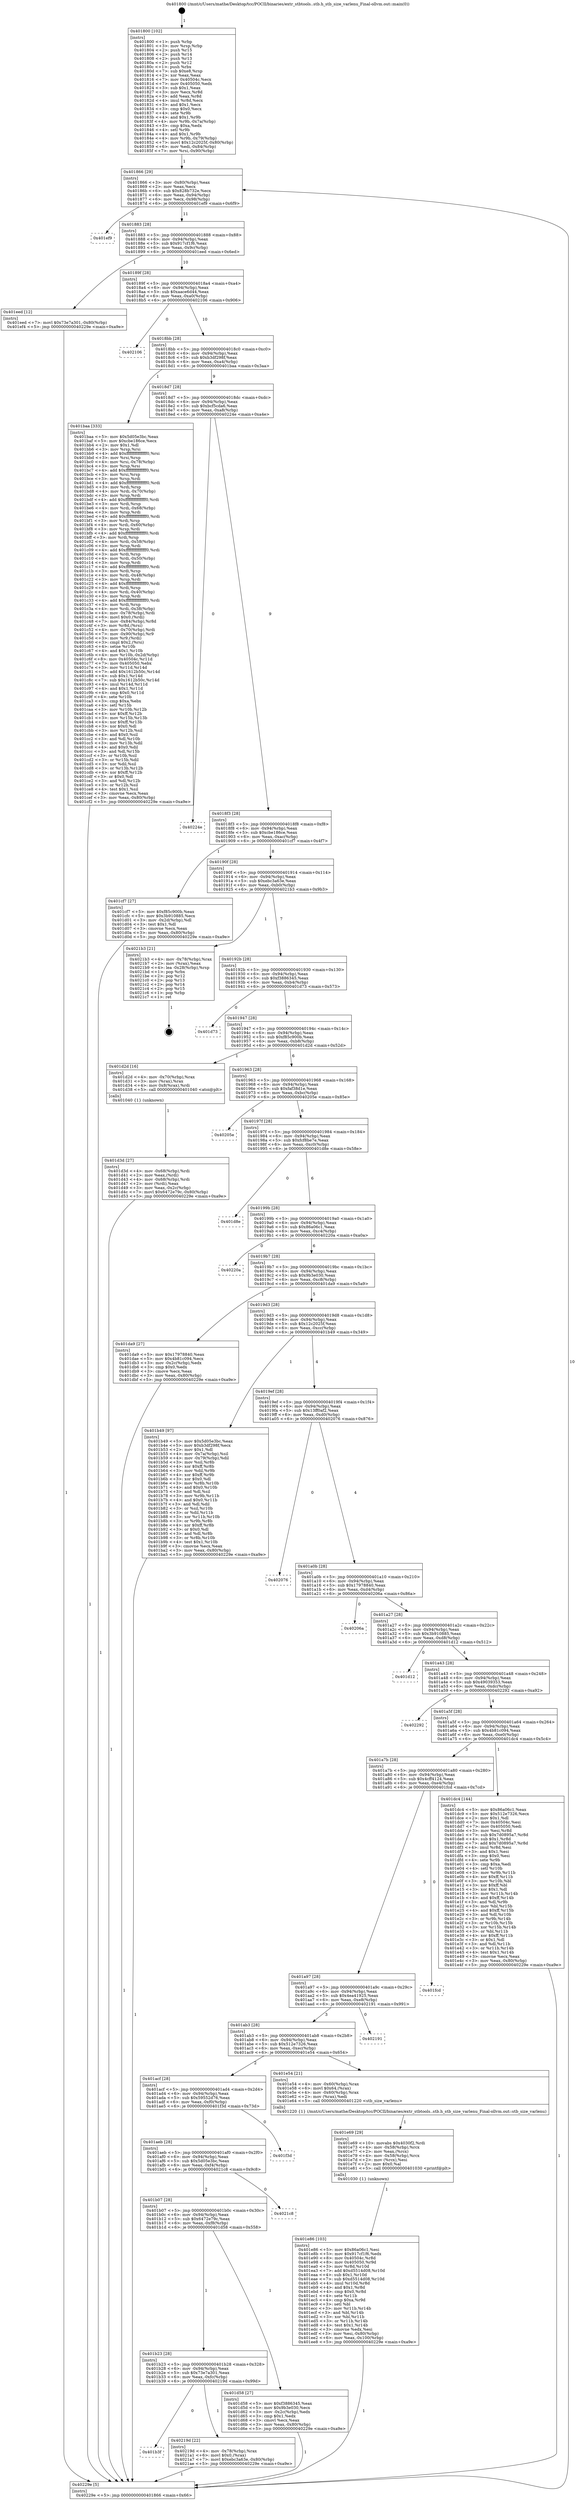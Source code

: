 digraph "0x401800" {
  label = "0x401800 (/mnt/c/Users/mathe/Desktop/tcc/POCII/binaries/extr_stbtools..stb.h_stb_size_varlenu_Final-ollvm.out::main(0))"
  labelloc = "t"
  node[shape=record]

  Entry [label="",width=0.3,height=0.3,shape=circle,fillcolor=black,style=filled]
  "0x401866" [label="{
     0x401866 [29]\l
     | [instrs]\l
     &nbsp;&nbsp;0x401866 \<+3\>: mov -0x80(%rbp),%eax\l
     &nbsp;&nbsp;0x401869 \<+2\>: mov %eax,%ecx\l
     &nbsp;&nbsp;0x40186b \<+6\>: sub $0x828b732e,%ecx\l
     &nbsp;&nbsp;0x401871 \<+6\>: mov %eax,-0x94(%rbp)\l
     &nbsp;&nbsp;0x401877 \<+6\>: mov %ecx,-0x98(%rbp)\l
     &nbsp;&nbsp;0x40187d \<+6\>: je 0000000000401ef9 \<main+0x6f9\>\l
  }"]
  "0x401ef9" [label="{
     0x401ef9\l
  }", style=dashed]
  "0x401883" [label="{
     0x401883 [28]\l
     | [instrs]\l
     &nbsp;&nbsp;0x401883 \<+5\>: jmp 0000000000401888 \<main+0x88\>\l
     &nbsp;&nbsp;0x401888 \<+6\>: mov -0x94(%rbp),%eax\l
     &nbsp;&nbsp;0x40188e \<+5\>: sub $0x917cf1f6,%eax\l
     &nbsp;&nbsp;0x401893 \<+6\>: mov %eax,-0x9c(%rbp)\l
     &nbsp;&nbsp;0x401899 \<+6\>: je 0000000000401eed \<main+0x6ed\>\l
  }"]
  Exit [label="",width=0.3,height=0.3,shape=circle,fillcolor=black,style=filled,peripheries=2]
  "0x401eed" [label="{
     0x401eed [12]\l
     | [instrs]\l
     &nbsp;&nbsp;0x401eed \<+7\>: movl $0x73e7a301,-0x80(%rbp)\l
     &nbsp;&nbsp;0x401ef4 \<+5\>: jmp 000000000040229e \<main+0xa9e\>\l
  }"]
  "0x40189f" [label="{
     0x40189f [28]\l
     | [instrs]\l
     &nbsp;&nbsp;0x40189f \<+5\>: jmp 00000000004018a4 \<main+0xa4\>\l
     &nbsp;&nbsp;0x4018a4 \<+6\>: mov -0x94(%rbp),%eax\l
     &nbsp;&nbsp;0x4018aa \<+5\>: sub $0xaace6d44,%eax\l
     &nbsp;&nbsp;0x4018af \<+6\>: mov %eax,-0xa0(%rbp)\l
     &nbsp;&nbsp;0x4018b5 \<+6\>: je 0000000000402106 \<main+0x906\>\l
  }"]
  "0x401b3f" [label="{
     0x401b3f\l
  }", style=dashed]
  "0x402106" [label="{
     0x402106\l
  }", style=dashed]
  "0x4018bb" [label="{
     0x4018bb [28]\l
     | [instrs]\l
     &nbsp;&nbsp;0x4018bb \<+5\>: jmp 00000000004018c0 \<main+0xc0\>\l
     &nbsp;&nbsp;0x4018c0 \<+6\>: mov -0x94(%rbp),%eax\l
     &nbsp;&nbsp;0x4018c6 \<+5\>: sub $0xb3df298f,%eax\l
     &nbsp;&nbsp;0x4018cb \<+6\>: mov %eax,-0xa4(%rbp)\l
     &nbsp;&nbsp;0x4018d1 \<+6\>: je 0000000000401baa \<main+0x3aa\>\l
  }"]
  "0x40219d" [label="{
     0x40219d [22]\l
     | [instrs]\l
     &nbsp;&nbsp;0x40219d \<+4\>: mov -0x78(%rbp),%rax\l
     &nbsp;&nbsp;0x4021a1 \<+6\>: movl $0x0,(%rax)\l
     &nbsp;&nbsp;0x4021a7 \<+7\>: movl $0xebc3a63e,-0x80(%rbp)\l
     &nbsp;&nbsp;0x4021ae \<+5\>: jmp 000000000040229e \<main+0xa9e\>\l
  }"]
  "0x401baa" [label="{
     0x401baa [333]\l
     | [instrs]\l
     &nbsp;&nbsp;0x401baa \<+5\>: mov $0x5d05e3bc,%eax\l
     &nbsp;&nbsp;0x401baf \<+5\>: mov $0xcbe186ce,%ecx\l
     &nbsp;&nbsp;0x401bb4 \<+2\>: mov $0x1,%dl\l
     &nbsp;&nbsp;0x401bb6 \<+3\>: mov %rsp,%rsi\l
     &nbsp;&nbsp;0x401bb9 \<+4\>: add $0xfffffffffffffff0,%rsi\l
     &nbsp;&nbsp;0x401bbd \<+3\>: mov %rsi,%rsp\l
     &nbsp;&nbsp;0x401bc0 \<+4\>: mov %rsi,-0x78(%rbp)\l
     &nbsp;&nbsp;0x401bc4 \<+3\>: mov %rsp,%rsi\l
     &nbsp;&nbsp;0x401bc7 \<+4\>: add $0xfffffffffffffff0,%rsi\l
     &nbsp;&nbsp;0x401bcb \<+3\>: mov %rsi,%rsp\l
     &nbsp;&nbsp;0x401bce \<+3\>: mov %rsp,%rdi\l
     &nbsp;&nbsp;0x401bd1 \<+4\>: add $0xfffffffffffffff0,%rdi\l
     &nbsp;&nbsp;0x401bd5 \<+3\>: mov %rdi,%rsp\l
     &nbsp;&nbsp;0x401bd8 \<+4\>: mov %rdi,-0x70(%rbp)\l
     &nbsp;&nbsp;0x401bdc \<+3\>: mov %rsp,%rdi\l
     &nbsp;&nbsp;0x401bdf \<+4\>: add $0xfffffffffffffff0,%rdi\l
     &nbsp;&nbsp;0x401be3 \<+3\>: mov %rdi,%rsp\l
     &nbsp;&nbsp;0x401be6 \<+4\>: mov %rdi,-0x68(%rbp)\l
     &nbsp;&nbsp;0x401bea \<+3\>: mov %rsp,%rdi\l
     &nbsp;&nbsp;0x401bed \<+4\>: add $0xfffffffffffffff0,%rdi\l
     &nbsp;&nbsp;0x401bf1 \<+3\>: mov %rdi,%rsp\l
     &nbsp;&nbsp;0x401bf4 \<+4\>: mov %rdi,-0x60(%rbp)\l
     &nbsp;&nbsp;0x401bf8 \<+3\>: mov %rsp,%rdi\l
     &nbsp;&nbsp;0x401bfb \<+4\>: add $0xfffffffffffffff0,%rdi\l
     &nbsp;&nbsp;0x401bff \<+3\>: mov %rdi,%rsp\l
     &nbsp;&nbsp;0x401c02 \<+4\>: mov %rdi,-0x58(%rbp)\l
     &nbsp;&nbsp;0x401c06 \<+3\>: mov %rsp,%rdi\l
     &nbsp;&nbsp;0x401c09 \<+4\>: add $0xfffffffffffffff0,%rdi\l
     &nbsp;&nbsp;0x401c0d \<+3\>: mov %rdi,%rsp\l
     &nbsp;&nbsp;0x401c10 \<+4\>: mov %rdi,-0x50(%rbp)\l
     &nbsp;&nbsp;0x401c14 \<+3\>: mov %rsp,%rdi\l
     &nbsp;&nbsp;0x401c17 \<+4\>: add $0xfffffffffffffff0,%rdi\l
     &nbsp;&nbsp;0x401c1b \<+3\>: mov %rdi,%rsp\l
     &nbsp;&nbsp;0x401c1e \<+4\>: mov %rdi,-0x48(%rbp)\l
     &nbsp;&nbsp;0x401c22 \<+3\>: mov %rsp,%rdi\l
     &nbsp;&nbsp;0x401c25 \<+4\>: add $0xfffffffffffffff0,%rdi\l
     &nbsp;&nbsp;0x401c29 \<+3\>: mov %rdi,%rsp\l
     &nbsp;&nbsp;0x401c2c \<+4\>: mov %rdi,-0x40(%rbp)\l
     &nbsp;&nbsp;0x401c30 \<+3\>: mov %rsp,%rdi\l
     &nbsp;&nbsp;0x401c33 \<+4\>: add $0xfffffffffffffff0,%rdi\l
     &nbsp;&nbsp;0x401c37 \<+3\>: mov %rdi,%rsp\l
     &nbsp;&nbsp;0x401c3a \<+4\>: mov %rdi,-0x38(%rbp)\l
     &nbsp;&nbsp;0x401c3e \<+4\>: mov -0x78(%rbp),%rdi\l
     &nbsp;&nbsp;0x401c42 \<+6\>: movl $0x0,(%rdi)\l
     &nbsp;&nbsp;0x401c48 \<+7\>: mov -0x84(%rbp),%r8d\l
     &nbsp;&nbsp;0x401c4f \<+3\>: mov %r8d,(%rsi)\l
     &nbsp;&nbsp;0x401c52 \<+4\>: mov -0x70(%rbp),%rdi\l
     &nbsp;&nbsp;0x401c56 \<+7\>: mov -0x90(%rbp),%r9\l
     &nbsp;&nbsp;0x401c5d \<+3\>: mov %r9,(%rdi)\l
     &nbsp;&nbsp;0x401c60 \<+3\>: cmpl $0x2,(%rsi)\l
     &nbsp;&nbsp;0x401c63 \<+4\>: setne %r10b\l
     &nbsp;&nbsp;0x401c67 \<+4\>: and $0x1,%r10b\l
     &nbsp;&nbsp;0x401c6b \<+4\>: mov %r10b,-0x2d(%rbp)\l
     &nbsp;&nbsp;0x401c6f \<+8\>: mov 0x40504c,%r11d\l
     &nbsp;&nbsp;0x401c77 \<+7\>: mov 0x405050,%ebx\l
     &nbsp;&nbsp;0x401c7e \<+3\>: mov %r11d,%r14d\l
     &nbsp;&nbsp;0x401c81 \<+7\>: add $0x1612b50c,%r14d\l
     &nbsp;&nbsp;0x401c88 \<+4\>: sub $0x1,%r14d\l
     &nbsp;&nbsp;0x401c8c \<+7\>: sub $0x1612b50c,%r14d\l
     &nbsp;&nbsp;0x401c93 \<+4\>: imul %r14d,%r11d\l
     &nbsp;&nbsp;0x401c97 \<+4\>: and $0x1,%r11d\l
     &nbsp;&nbsp;0x401c9b \<+4\>: cmp $0x0,%r11d\l
     &nbsp;&nbsp;0x401c9f \<+4\>: sete %r10b\l
     &nbsp;&nbsp;0x401ca3 \<+3\>: cmp $0xa,%ebx\l
     &nbsp;&nbsp;0x401ca6 \<+4\>: setl %r15b\l
     &nbsp;&nbsp;0x401caa \<+3\>: mov %r10b,%r12b\l
     &nbsp;&nbsp;0x401cad \<+4\>: xor $0xff,%r12b\l
     &nbsp;&nbsp;0x401cb1 \<+3\>: mov %r15b,%r13b\l
     &nbsp;&nbsp;0x401cb4 \<+4\>: xor $0xff,%r13b\l
     &nbsp;&nbsp;0x401cb8 \<+3\>: xor $0x0,%dl\l
     &nbsp;&nbsp;0x401cbb \<+3\>: mov %r12b,%sil\l
     &nbsp;&nbsp;0x401cbe \<+4\>: and $0x0,%sil\l
     &nbsp;&nbsp;0x401cc2 \<+3\>: and %dl,%r10b\l
     &nbsp;&nbsp;0x401cc5 \<+3\>: mov %r13b,%dil\l
     &nbsp;&nbsp;0x401cc8 \<+4\>: and $0x0,%dil\l
     &nbsp;&nbsp;0x401ccc \<+3\>: and %dl,%r15b\l
     &nbsp;&nbsp;0x401ccf \<+3\>: or %r10b,%sil\l
     &nbsp;&nbsp;0x401cd2 \<+3\>: or %r15b,%dil\l
     &nbsp;&nbsp;0x401cd5 \<+3\>: xor %dil,%sil\l
     &nbsp;&nbsp;0x401cd8 \<+3\>: or %r13b,%r12b\l
     &nbsp;&nbsp;0x401cdb \<+4\>: xor $0xff,%r12b\l
     &nbsp;&nbsp;0x401cdf \<+3\>: or $0x0,%dl\l
     &nbsp;&nbsp;0x401ce2 \<+3\>: and %dl,%r12b\l
     &nbsp;&nbsp;0x401ce5 \<+3\>: or %r12b,%sil\l
     &nbsp;&nbsp;0x401ce8 \<+4\>: test $0x1,%sil\l
     &nbsp;&nbsp;0x401cec \<+3\>: cmovne %ecx,%eax\l
     &nbsp;&nbsp;0x401cef \<+3\>: mov %eax,-0x80(%rbp)\l
     &nbsp;&nbsp;0x401cf2 \<+5\>: jmp 000000000040229e \<main+0xa9e\>\l
  }"]
  "0x4018d7" [label="{
     0x4018d7 [28]\l
     | [instrs]\l
     &nbsp;&nbsp;0x4018d7 \<+5\>: jmp 00000000004018dc \<main+0xdc\>\l
     &nbsp;&nbsp;0x4018dc \<+6\>: mov -0x94(%rbp),%eax\l
     &nbsp;&nbsp;0x4018e2 \<+5\>: sub $0xbcf5cda6,%eax\l
     &nbsp;&nbsp;0x4018e7 \<+6\>: mov %eax,-0xa8(%rbp)\l
     &nbsp;&nbsp;0x4018ed \<+6\>: je 000000000040224e \<main+0xa4e\>\l
  }"]
  "0x401e86" [label="{
     0x401e86 [103]\l
     | [instrs]\l
     &nbsp;&nbsp;0x401e86 \<+5\>: mov $0x86a06c1,%esi\l
     &nbsp;&nbsp;0x401e8b \<+5\>: mov $0x917cf1f6,%edx\l
     &nbsp;&nbsp;0x401e90 \<+8\>: mov 0x40504c,%r8d\l
     &nbsp;&nbsp;0x401e98 \<+8\>: mov 0x405050,%r9d\l
     &nbsp;&nbsp;0x401ea0 \<+3\>: mov %r8d,%r10d\l
     &nbsp;&nbsp;0x401ea3 \<+7\>: add $0xd5514d08,%r10d\l
     &nbsp;&nbsp;0x401eaa \<+4\>: sub $0x1,%r10d\l
     &nbsp;&nbsp;0x401eae \<+7\>: sub $0xd5514d08,%r10d\l
     &nbsp;&nbsp;0x401eb5 \<+4\>: imul %r10d,%r8d\l
     &nbsp;&nbsp;0x401eb9 \<+4\>: and $0x1,%r8d\l
     &nbsp;&nbsp;0x401ebd \<+4\>: cmp $0x0,%r8d\l
     &nbsp;&nbsp;0x401ec1 \<+4\>: sete %r11b\l
     &nbsp;&nbsp;0x401ec5 \<+4\>: cmp $0xa,%r9d\l
     &nbsp;&nbsp;0x401ec9 \<+3\>: setl %bl\l
     &nbsp;&nbsp;0x401ecc \<+3\>: mov %r11b,%r14b\l
     &nbsp;&nbsp;0x401ecf \<+3\>: and %bl,%r14b\l
     &nbsp;&nbsp;0x401ed2 \<+3\>: xor %bl,%r11b\l
     &nbsp;&nbsp;0x401ed5 \<+3\>: or %r11b,%r14b\l
     &nbsp;&nbsp;0x401ed8 \<+4\>: test $0x1,%r14b\l
     &nbsp;&nbsp;0x401edc \<+3\>: cmovne %edx,%esi\l
     &nbsp;&nbsp;0x401edf \<+3\>: mov %esi,-0x80(%rbp)\l
     &nbsp;&nbsp;0x401ee2 \<+6\>: mov %eax,-0x100(%rbp)\l
     &nbsp;&nbsp;0x401ee8 \<+5\>: jmp 000000000040229e \<main+0xa9e\>\l
  }"]
  "0x40224e" [label="{
     0x40224e\l
  }", style=dashed]
  "0x4018f3" [label="{
     0x4018f3 [28]\l
     | [instrs]\l
     &nbsp;&nbsp;0x4018f3 \<+5\>: jmp 00000000004018f8 \<main+0xf8\>\l
     &nbsp;&nbsp;0x4018f8 \<+6\>: mov -0x94(%rbp),%eax\l
     &nbsp;&nbsp;0x4018fe \<+5\>: sub $0xcbe186ce,%eax\l
     &nbsp;&nbsp;0x401903 \<+6\>: mov %eax,-0xac(%rbp)\l
     &nbsp;&nbsp;0x401909 \<+6\>: je 0000000000401cf7 \<main+0x4f7\>\l
  }"]
  "0x401e69" [label="{
     0x401e69 [29]\l
     | [instrs]\l
     &nbsp;&nbsp;0x401e69 \<+10\>: movabs $0x4030f2,%rdi\l
     &nbsp;&nbsp;0x401e73 \<+4\>: mov -0x58(%rbp),%rcx\l
     &nbsp;&nbsp;0x401e77 \<+2\>: mov %eax,(%rcx)\l
     &nbsp;&nbsp;0x401e79 \<+4\>: mov -0x58(%rbp),%rcx\l
     &nbsp;&nbsp;0x401e7d \<+2\>: mov (%rcx),%esi\l
     &nbsp;&nbsp;0x401e7f \<+2\>: mov $0x0,%al\l
     &nbsp;&nbsp;0x401e81 \<+5\>: call 0000000000401030 \<printf@plt\>\l
     | [calls]\l
     &nbsp;&nbsp;0x401030 \{1\} (unknown)\l
  }"]
  "0x401cf7" [label="{
     0x401cf7 [27]\l
     | [instrs]\l
     &nbsp;&nbsp;0x401cf7 \<+5\>: mov $0xf85c900b,%eax\l
     &nbsp;&nbsp;0x401cfc \<+5\>: mov $0x3b910885,%ecx\l
     &nbsp;&nbsp;0x401d01 \<+3\>: mov -0x2d(%rbp),%dl\l
     &nbsp;&nbsp;0x401d04 \<+3\>: test $0x1,%dl\l
     &nbsp;&nbsp;0x401d07 \<+3\>: cmovne %ecx,%eax\l
     &nbsp;&nbsp;0x401d0a \<+3\>: mov %eax,-0x80(%rbp)\l
     &nbsp;&nbsp;0x401d0d \<+5\>: jmp 000000000040229e \<main+0xa9e\>\l
  }"]
  "0x40190f" [label="{
     0x40190f [28]\l
     | [instrs]\l
     &nbsp;&nbsp;0x40190f \<+5\>: jmp 0000000000401914 \<main+0x114\>\l
     &nbsp;&nbsp;0x401914 \<+6\>: mov -0x94(%rbp),%eax\l
     &nbsp;&nbsp;0x40191a \<+5\>: sub $0xebc3a63e,%eax\l
     &nbsp;&nbsp;0x40191f \<+6\>: mov %eax,-0xb0(%rbp)\l
     &nbsp;&nbsp;0x401925 \<+6\>: je 00000000004021b3 \<main+0x9b3\>\l
  }"]
  "0x401b23" [label="{
     0x401b23 [28]\l
     | [instrs]\l
     &nbsp;&nbsp;0x401b23 \<+5\>: jmp 0000000000401b28 \<main+0x328\>\l
     &nbsp;&nbsp;0x401b28 \<+6\>: mov -0x94(%rbp),%eax\l
     &nbsp;&nbsp;0x401b2e \<+5\>: sub $0x73e7a301,%eax\l
     &nbsp;&nbsp;0x401b33 \<+6\>: mov %eax,-0xfc(%rbp)\l
     &nbsp;&nbsp;0x401b39 \<+6\>: je 000000000040219d \<main+0x99d\>\l
  }"]
  "0x4021b3" [label="{
     0x4021b3 [21]\l
     | [instrs]\l
     &nbsp;&nbsp;0x4021b3 \<+4\>: mov -0x78(%rbp),%rax\l
     &nbsp;&nbsp;0x4021b7 \<+2\>: mov (%rax),%eax\l
     &nbsp;&nbsp;0x4021b9 \<+4\>: lea -0x28(%rbp),%rsp\l
     &nbsp;&nbsp;0x4021bd \<+1\>: pop %rbx\l
     &nbsp;&nbsp;0x4021be \<+2\>: pop %r12\l
     &nbsp;&nbsp;0x4021c0 \<+2\>: pop %r13\l
     &nbsp;&nbsp;0x4021c2 \<+2\>: pop %r14\l
     &nbsp;&nbsp;0x4021c4 \<+2\>: pop %r15\l
     &nbsp;&nbsp;0x4021c6 \<+1\>: pop %rbp\l
     &nbsp;&nbsp;0x4021c7 \<+1\>: ret\l
  }"]
  "0x40192b" [label="{
     0x40192b [28]\l
     | [instrs]\l
     &nbsp;&nbsp;0x40192b \<+5\>: jmp 0000000000401930 \<main+0x130\>\l
     &nbsp;&nbsp;0x401930 \<+6\>: mov -0x94(%rbp),%eax\l
     &nbsp;&nbsp;0x401936 \<+5\>: sub $0xf3886345,%eax\l
     &nbsp;&nbsp;0x40193b \<+6\>: mov %eax,-0xb4(%rbp)\l
     &nbsp;&nbsp;0x401941 \<+6\>: je 0000000000401d73 \<main+0x573\>\l
  }"]
  "0x401d58" [label="{
     0x401d58 [27]\l
     | [instrs]\l
     &nbsp;&nbsp;0x401d58 \<+5\>: mov $0xf3886345,%eax\l
     &nbsp;&nbsp;0x401d5d \<+5\>: mov $0x9b3e030,%ecx\l
     &nbsp;&nbsp;0x401d62 \<+3\>: mov -0x2c(%rbp),%edx\l
     &nbsp;&nbsp;0x401d65 \<+3\>: cmp $0x1,%edx\l
     &nbsp;&nbsp;0x401d68 \<+3\>: cmovl %ecx,%eax\l
     &nbsp;&nbsp;0x401d6b \<+3\>: mov %eax,-0x80(%rbp)\l
     &nbsp;&nbsp;0x401d6e \<+5\>: jmp 000000000040229e \<main+0xa9e\>\l
  }"]
  "0x401d73" [label="{
     0x401d73\l
  }", style=dashed]
  "0x401947" [label="{
     0x401947 [28]\l
     | [instrs]\l
     &nbsp;&nbsp;0x401947 \<+5\>: jmp 000000000040194c \<main+0x14c\>\l
     &nbsp;&nbsp;0x40194c \<+6\>: mov -0x94(%rbp),%eax\l
     &nbsp;&nbsp;0x401952 \<+5\>: sub $0xf85c900b,%eax\l
     &nbsp;&nbsp;0x401957 \<+6\>: mov %eax,-0xb8(%rbp)\l
     &nbsp;&nbsp;0x40195d \<+6\>: je 0000000000401d2d \<main+0x52d\>\l
  }"]
  "0x401b07" [label="{
     0x401b07 [28]\l
     | [instrs]\l
     &nbsp;&nbsp;0x401b07 \<+5\>: jmp 0000000000401b0c \<main+0x30c\>\l
     &nbsp;&nbsp;0x401b0c \<+6\>: mov -0x94(%rbp),%eax\l
     &nbsp;&nbsp;0x401b12 \<+5\>: sub $0x6472e79c,%eax\l
     &nbsp;&nbsp;0x401b17 \<+6\>: mov %eax,-0xf8(%rbp)\l
     &nbsp;&nbsp;0x401b1d \<+6\>: je 0000000000401d58 \<main+0x558\>\l
  }"]
  "0x401d2d" [label="{
     0x401d2d [16]\l
     | [instrs]\l
     &nbsp;&nbsp;0x401d2d \<+4\>: mov -0x70(%rbp),%rax\l
     &nbsp;&nbsp;0x401d31 \<+3\>: mov (%rax),%rax\l
     &nbsp;&nbsp;0x401d34 \<+4\>: mov 0x8(%rax),%rdi\l
     &nbsp;&nbsp;0x401d38 \<+5\>: call 0000000000401040 \<atoi@plt\>\l
     | [calls]\l
     &nbsp;&nbsp;0x401040 \{1\} (unknown)\l
  }"]
  "0x401963" [label="{
     0x401963 [28]\l
     | [instrs]\l
     &nbsp;&nbsp;0x401963 \<+5\>: jmp 0000000000401968 \<main+0x168\>\l
     &nbsp;&nbsp;0x401968 \<+6\>: mov -0x94(%rbp),%eax\l
     &nbsp;&nbsp;0x40196e \<+5\>: sub $0xfaf38d1e,%eax\l
     &nbsp;&nbsp;0x401973 \<+6\>: mov %eax,-0xbc(%rbp)\l
     &nbsp;&nbsp;0x401979 \<+6\>: je 000000000040205e \<main+0x85e\>\l
  }"]
  "0x4021c8" [label="{
     0x4021c8\l
  }", style=dashed]
  "0x40205e" [label="{
     0x40205e\l
  }", style=dashed]
  "0x40197f" [label="{
     0x40197f [28]\l
     | [instrs]\l
     &nbsp;&nbsp;0x40197f \<+5\>: jmp 0000000000401984 \<main+0x184\>\l
     &nbsp;&nbsp;0x401984 \<+6\>: mov -0x94(%rbp),%eax\l
     &nbsp;&nbsp;0x40198a \<+5\>: sub $0xfcf8be7e,%eax\l
     &nbsp;&nbsp;0x40198f \<+6\>: mov %eax,-0xc0(%rbp)\l
     &nbsp;&nbsp;0x401995 \<+6\>: je 0000000000401d8e \<main+0x58e\>\l
  }"]
  "0x401aeb" [label="{
     0x401aeb [28]\l
     | [instrs]\l
     &nbsp;&nbsp;0x401aeb \<+5\>: jmp 0000000000401af0 \<main+0x2f0\>\l
     &nbsp;&nbsp;0x401af0 \<+6\>: mov -0x94(%rbp),%eax\l
     &nbsp;&nbsp;0x401af6 \<+5\>: sub $0x5d05e3bc,%eax\l
     &nbsp;&nbsp;0x401afb \<+6\>: mov %eax,-0xf4(%rbp)\l
     &nbsp;&nbsp;0x401b01 \<+6\>: je 00000000004021c8 \<main+0x9c8\>\l
  }"]
  "0x401d8e" [label="{
     0x401d8e\l
  }", style=dashed]
  "0x40199b" [label="{
     0x40199b [28]\l
     | [instrs]\l
     &nbsp;&nbsp;0x40199b \<+5\>: jmp 00000000004019a0 \<main+0x1a0\>\l
     &nbsp;&nbsp;0x4019a0 \<+6\>: mov -0x94(%rbp),%eax\l
     &nbsp;&nbsp;0x4019a6 \<+5\>: sub $0x86a06c1,%eax\l
     &nbsp;&nbsp;0x4019ab \<+6\>: mov %eax,-0xc4(%rbp)\l
     &nbsp;&nbsp;0x4019b1 \<+6\>: je 000000000040220a \<main+0xa0a\>\l
  }"]
  "0x401f3d" [label="{
     0x401f3d\l
  }", style=dashed]
  "0x40220a" [label="{
     0x40220a\l
  }", style=dashed]
  "0x4019b7" [label="{
     0x4019b7 [28]\l
     | [instrs]\l
     &nbsp;&nbsp;0x4019b7 \<+5\>: jmp 00000000004019bc \<main+0x1bc\>\l
     &nbsp;&nbsp;0x4019bc \<+6\>: mov -0x94(%rbp),%eax\l
     &nbsp;&nbsp;0x4019c2 \<+5\>: sub $0x9b3e030,%eax\l
     &nbsp;&nbsp;0x4019c7 \<+6\>: mov %eax,-0xc8(%rbp)\l
     &nbsp;&nbsp;0x4019cd \<+6\>: je 0000000000401da9 \<main+0x5a9\>\l
  }"]
  "0x401acf" [label="{
     0x401acf [28]\l
     | [instrs]\l
     &nbsp;&nbsp;0x401acf \<+5\>: jmp 0000000000401ad4 \<main+0x2d4\>\l
     &nbsp;&nbsp;0x401ad4 \<+6\>: mov -0x94(%rbp),%eax\l
     &nbsp;&nbsp;0x401ada \<+5\>: sub $0x59552d76,%eax\l
     &nbsp;&nbsp;0x401adf \<+6\>: mov %eax,-0xf0(%rbp)\l
     &nbsp;&nbsp;0x401ae5 \<+6\>: je 0000000000401f3d \<main+0x73d\>\l
  }"]
  "0x401da9" [label="{
     0x401da9 [27]\l
     | [instrs]\l
     &nbsp;&nbsp;0x401da9 \<+5\>: mov $0x17978840,%eax\l
     &nbsp;&nbsp;0x401dae \<+5\>: mov $0x4b81c094,%ecx\l
     &nbsp;&nbsp;0x401db3 \<+3\>: mov -0x2c(%rbp),%edx\l
     &nbsp;&nbsp;0x401db6 \<+3\>: cmp $0x0,%edx\l
     &nbsp;&nbsp;0x401db9 \<+3\>: cmove %ecx,%eax\l
     &nbsp;&nbsp;0x401dbc \<+3\>: mov %eax,-0x80(%rbp)\l
     &nbsp;&nbsp;0x401dbf \<+5\>: jmp 000000000040229e \<main+0xa9e\>\l
  }"]
  "0x4019d3" [label="{
     0x4019d3 [28]\l
     | [instrs]\l
     &nbsp;&nbsp;0x4019d3 \<+5\>: jmp 00000000004019d8 \<main+0x1d8\>\l
     &nbsp;&nbsp;0x4019d8 \<+6\>: mov -0x94(%rbp),%eax\l
     &nbsp;&nbsp;0x4019de \<+5\>: sub $0x12c2025f,%eax\l
     &nbsp;&nbsp;0x4019e3 \<+6\>: mov %eax,-0xcc(%rbp)\l
     &nbsp;&nbsp;0x4019e9 \<+6\>: je 0000000000401b49 \<main+0x349\>\l
  }"]
  "0x401e54" [label="{
     0x401e54 [21]\l
     | [instrs]\l
     &nbsp;&nbsp;0x401e54 \<+4\>: mov -0x60(%rbp),%rax\l
     &nbsp;&nbsp;0x401e58 \<+6\>: movl $0x64,(%rax)\l
     &nbsp;&nbsp;0x401e5e \<+4\>: mov -0x60(%rbp),%rax\l
     &nbsp;&nbsp;0x401e62 \<+2\>: mov (%rax),%edi\l
     &nbsp;&nbsp;0x401e64 \<+5\>: call 0000000000401220 \<stb_size_varlenu\>\l
     | [calls]\l
     &nbsp;&nbsp;0x401220 \{1\} (/mnt/c/Users/mathe/Desktop/tcc/POCII/binaries/extr_stbtools..stb.h_stb_size_varlenu_Final-ollvm.out::stb_size_varlenu)\l
  }"]
  "0x401b49" [label="{
     0x401b49 [97]\l
     | [instrs]\l
     &nbsp;&nbsp;0x401b49 \<+5\>: mov $0x5d05e3bc,%eax\l
     &nbsp;&nbsp;0x401b4e \<+5\>: mov $0xb3df298f,%ecx\l
     &nbsp;&nbsp;0x401b53 \<+2\>: mov $0x1,%dl\l
     &nbsp;&nbsp;0x401b55 \<+4\>: mov -0x7a(%rbp),%sil\l
     &nbsp;&nbsp;0x401b59 \<+4\>: mov -0x79(%rbp),%dil\l
     &nbsp;&nbsp;0x401b5d \<+3\>: mov %sil,%r8b\l
     &nbsp;&nbsp;0x401b60 \<+4\>: xor $0xff,%r8b\l
     &nbsp;&nbsp;0x401b64 \<+3\>: mov %dil,%r9b\l
     &nbsp;&nbsp;0x401b67 \<+4\>: xor $0xff,%r9b\l
     &nbsp;&nbsp;0x401b6b \<+3\>: xor $0x0,%dl\l
     &nbsp;&nbsp;0x401b6e \<+3\>: mov %r8b,%r10b\l
     &nbsp;&nbsp;0x401b71 \<+4\>: and $0x0,%r10b\l
     &nbsp;&nbsp;0x401b75 \<+3\>: and %dl,%sil\l
     &nbsp;&nbsp;0x401b78 \<+3\>: mov %r9b,%r11b\l
     &nbsp;&nbsp;0x401b7b \<+4\>: and $0x0,%r11b\l
     &nbsp;&nbsp;0x401b7f \<+3\>: and %dl,%dil\l
     &nbsp;&nbsp;0x401b82 \<+3\>: or %sil,%r10b\l
     &nbsp;&nbsp;0x401b85 \<+3\>: or %dil,%r11b\l
     &nbsp;&nbsp;0x401b88 \<+3\>: xor %r11b,%r10b\l
     &nbsp;&nbsp;0x401b8b \<+3\>: or %r9b,%r8b\l
     &nbsp;&nbsp;0x401b8e \<+4\>: xor $0xff,%r8b\l
     &nbsp;&nbsp;0x401b92 \<+3\>: or $0x0,%dl\l
     &nbsp;&nbsp;0x401b95 \<+3\>: and %dl,%r8b\l
     &nbsp;&nbsp;0x401b98 \<+3\>: or %r8b,%r10b\l
     &nbsp;&nbsp;0x401b9b \<+4\>: test $0x1,%r10b\l
     &nbsp;&nbsp;0x401b9f \<+3\>: cmovne %ecx,%eax\l
     &nbsp;&nbsp;0x401ba2 \<+3\>: mov %eax,-0x80(%rbp)\l
     &nbsp;&nbsp;0x401ba5 \<+5\>: jmp 000000000040229e \<main+0xa9e\>\l
  }"]
  "0x4019ef" [label="{
     0x4019ef [28]\l
     | [instrs]\l
     &nbsp;&nbsp;0x4019ef \<+5\>: jmp 00000000004019f4 \<main+0x1f4\>\l
     &nbsp;&nbsp;0x4019f4 \<+6\>: mov -0x94(%rbp),%eax\l
     &nbsp;&nbsp;0x4019fa \<+5\>: sub $0x13ff0af2,%eax\l
     &nbsp;&nbsp;0x4019ff \<+6\>: mov %eax,-0xd0(%rbp)\l
     &nbsp;&nbsp;0x401a05 \<+6\>: je 0000000000402076 \<main+0x876\>\l
  }"]
  "0x40229e" [label="{
     0x40229e [5]\l
     | [instrs]\l
     &nbsp;&nbsp;0x40229e \<+5\>: jmp 0000000000401866 \<main+0x66\>\l
  }"]
  "0x401800" [label="{
     0x401800 [102]\l
     | [instrs]\l
     &nbsp;&nbsp;0x401800 \<+1\>: push %rbp\l
     &nbsp;&nbsp;0x401801 \<+3\>: mov %rsp,%rbp\l
     &nbsp;&nbsp;0x401804 \<+2\>: push %r15\l
     &nbsp;&nbsp;0x401806 \<+2\>: push %r14\l
     &nbsp;&nbsp;0x401808 \<+2\>: push %r13\l
     &nbsp;&nbsp;0x40180a \<+2\>: push %r12\l
     &nbsp;&nbsp;0x40180c \<+1\>: push %rbx\l
     &nbsp;&nbsp;0x40180d \<+7\>: sub $0xe8,%rsp\l
     &nbsp;&nbsp;0x401814 \<+2\>: xor %eax,%eax\l
     &nbsp;&nbsp;0x401816 \<+7\>: mov 0x40504c,%ecx\l
     &nbsp;&nbsp;0x40181d \<+7\>: mov 0x405050,%edx\l
     &nbsp;&nbsp;0x401824 \<+3\>: sub $0x1,%eax\l
     &nbsp;&nbsp;0x401827 \<+3\>: mov %ecx,%r8d\l
     &nbsp;&nbsp;0x40182a \<+3\>: add %eax,%r8d\l
     &nbsp;&nbsp;0x40182d \<+4\>: imul %r8d,%ecx\l
     &nbsp;&nbsp;0x401831 \<+3\>: and $0x1,%ecx\l
     &nbsp;&nbsp;0x401834 \<+3\>: cmp $0x0,%ecx\l
     &nbsp;&nbsp;0x401837 \<+4\>: sete %r9b\l
     &nbsp;&nbsp;0x40183b \<+4\>: and $0x1,%r9b\l
     &nbsp;&nbsp;0x40183f \<+4\>: mov %r9b,-0x7a(%rbp)\l
     &nbsp;&nbsp;0x401843 \<+3\>: cmp $0xa,%edx\l
     &nbsp;&nbsp;0x401846 \<+4\>: setl %r9b\l
     &nbsp;&nbsp;0x40184a \<+4\>: and $0x1,%r9b\l
     &nbsp;&nbsp;0x40184e \<+4\>: mov %r9b,-0x79(%rbp)\l
     &nbsp;&nbsp;0x401852 \<+7\>: movl $0x12c2025f,-0x80(%rbp)\l
     &nbsp;&nbsp;0x401859 \<+6\>: mov %edi,-0x84(%rbp)\l
     &nbsp;&nbsp;0x40185f \<+7\>: mov %rsi,-0x90(%rbp)\l
  }"]
  "0x401ab3" [label="{
     0x401ab3 [28]\l
     | [instrs]\l
     &nbsp;&nbsp;0x401ab3 \<+5\>: jmp 0000000000401ab8 \<main+0x2b8\>\l
     &nbsp;&nbsp;0x401ab8 \<+6\>: mov -0x94(%rbp),%eax\l
     &nbsp;&nbsp;0x401abe \<+5\>: sub $0x512e7326,%eax\l
     &nbsp;&nbsp;0x401ac3 \<+6\>: mov %eax,-0xec(%rbp)\l
     &nbsp;&nbsp;0x401ac9 \<+6\>: je 0000000000401e54 \<main+0x654\>\l
  }"]
  "0x401d3d" [label="{
     0x401d3d [27]\l
     | [instrs]\l
     &nbsp;&nbsp;0x401d3d \<+4\>: mov -0x68(%rbp),%rdi\l
     &nbsp;&nbsp;0x401d41 \<+2\>: mov %eax,(%rdi)\l
     &nbsp;&nbsp;0x401d43 \<+4\>: mov -0x68(%rbp),%rdi\l
     &nbsp;&nbsp;0x401d47 \<+2\>: mov (%rdi),%eax\l
     &nbsp;&nbsp;0x401d49 \<+3\>: mov %eax,-0x2c(%rbp)\l
     &nbsp;&nbsp;0x401d4c \<+7\>: movl $0x6472e79c,-0x80(%rbp)\l
     &nbsp;&nbsp;0x401d53 \<+5\>: jmp 000000000040229e \<main+0xa9e\>\l
  }"]
  "0x402191" [label="{
     0x402191\l
  }", style=dashed]
  "0x402076" [label="{
     0x402076\l
  }", style=dashed]
  "0x401a0b" [label="{
     0x401a0b [28]\l
     | [instrs]\l
     &nbsp;&nbsp;0x401a0b \<+5\>: jmp 0000000000401a10 \<main+0x210\>\l
     &nbsp;&nbsp;0x401a10 \<+6\>: mov -0x94(%rbp),%eax\l
     &nbsp;&nbsp;0x401a16 \<+5\>: sub $0x17978840,%eax\l
     &nbsp;&nbsp;0x401a1b \<+6\>: mov %eax,-0xd4(%rbp)\l
     &nbsp;&nbsp;0x401a21 \<+6\>: je 000000000040206a \<main+0x86a\>\l
  }"]
  "0x401a97" [label="{
     0x401a97 [28]\l
     | [instrs]\l
     &nbsp;&nbsp;0x401a97 \<+5\>: jmp 0000000000401a9c \<main+0x29c\>\l
     &nbsp;&nbsp;0x401a9c \<+6\>: mov -0x94(%rbp),%eax\l
     &nbsp;&nbsp;0x401aa2 \<+5\>: sub $0x4ea41925,%eax\l
     &nbsp;&nbsp;0x401aa7 \<+6\>: mov %eax,-0xe8(%rbp)\l
     &nbsp;&nbsp;0x401aad \<+6\>: je 0000000000402191 \<main+0x991\>\l
  }"]
  "0x40206a" [label="{
     0x40206a\l
  }", style=dashed]
  "0x401a27" [label="{
     0x401a27 [28]\l
     | [instrs]\l
     &nbsp;&nbsp;0x401a27 \<+5\>: jmp 0000000000401a2c \<main+0x22c\>\l
     &nbsp;&nbsp;0x401a2c \<+6\>: mov -0x94(%rbp),%eax\l
     &nbsp;&nbsp;0x401a32 \<+5\>: sub $0x3b910885,%eax\l
     &nbsp;&nbsp;0x401a37 \<+6\>: mov %eax,-0xd8(%rbp)\l
     &nbsp;&nbsp;0x401a3d \<+6\>: je 0000000000401d12 \<main+0x512\>\l
  }"]
  "0x401fcd" [label="{
     0x401fcd\l
  }", style=dashed]
  "0x401d12" [label="{
     0x401d12\l
  }", style=dashed]
  "0x401a43" [label="{
     0x401a43 [28]\l
     | [instrs]\l
     &nbsp;&nbsp;0x401a43 \<+5\>: jmp 0000000000401a48 \<main+0x248\>\l
     &nbsp;&nbsp;0x401a48 \<+6\>: mov -0x94(%rbp),%eax\l
     &nbsp;&nbsp;0x401a4e \<+5\>: sub $0x49039353,%eax\l
     &nbsp;&nbsp;0x401a53 \<+6\>: mov %eax,-0xdc(%rbp)\l
     &nbsp;&nbsp;0x401a59 \<+6\>: je 0000000000402292 \<main+0xa92\>\l
  }"]
  "0x401a7b" [label="{
     0x401a7b [28]\l
     | [instrs]\l
     &nbsp;&nbsp;0x401a7b \<+5\>: jmp 0000000000401a80 \<main+0x280\>\l
     &nbsp;&nbsp;0x401a80 \<+6\>: mov -0x94(%rbp),%eax\l
     &nbsp;&nbsp;0x401a86 \<+5\>: sub $0x4cff4124,%eax\l
     &nbsp;&nbsp;0x401a8b \<+6\>: mov %eax,-0xe4(%rbp)\l
     &nbsp;&nbsp;0x401a91 \<+6\>: je 0000000000401fcd \<main+0x7cd\>\l
  }"]
  "0x402292" [label="{
     0x402292\l
  }", style=dashed]
  "0x401a5f" [label="{
     0x401a5f [28]\l
     | [instrs]\l
     &nbsp;&nbsp;0x401a5f \<+5\>: jmp 0000000000401a64 \<main+0x264\>\l
     &nbsp;&nbsp;0x401a64 \<+6\>: mov -0x94(%rbp),%eax\l
     &nbsp;&nbsp;0x401a6a \<+5\>: sub $0x4b81c094,%eax\l
     &nbsp;&nbsp;0x401a6f \<+6\>: mov %eax,-0xe0(%rbp)\l
     &nbsp;&nbsp;0x401a75 \<+6\>: je 0000000000401dc4 \<main+0x5c4\>\l
  }"]
  "0x401dc4" [label="{
     0x401dc4 [144]\l
     | [instrs]\l
     &nbsp;&nbsp;0x401dc4 \<+5\>: mov $0x86a06c1,%eax\l
     &nbsp;&nbsp;0x401dc9 \<+5\>: mov $0x512e7326,%ecx\l
     &nbsp;&nbsp;0x401dce \<+2\>: mov $0x1,%dl\l
     &nbsp;&nbsp;0x401dd0 \<+7\>: mov 0x40504c,%esi\l
     &nbsp;&nbsp;0x401dd7 \<+7\>: mov 0x405050,%edi\l
     &nbsp;&nbsp;0x401dde \<+3\>: mov %esi,%r8d\l
     &nbsp;&nbsp;0x401de1 \<+7\>: sub $0x7d0895a7,%r8d\l
     &nbsp;&nbsp;0x401de8 \<+4\>: sub $0x1,%r8d\l
     &nbsp;&nbsp;0x401dec \<+7\>: add $0x7d0895a7,%r8d\l
     &nbsp;&nbsp;0x401df3 \<+4\>: imul %r8d,%esi\l
     &nbsp;&nbsp;0x401df7 \<+3\>: and $0x1,%esi\l
     &nbsp;&nbsp;0x401dfa \<+3\>: cmp $0x0,%esi\l
     &nbsp;&nbsp;0x401dfd \<+4\>: sete %r9b\l
     &nbsp;&nbsp;0x401e01 \<+3\>: cmp $0xa,%edi\l
     &nbsp;&nbsp;0x401e04 \<+4\>: setl %r10b\l
     &nbsp;&nbsp;0x401e08 \<+3\>: mov %r9b,%r11b\l
     &nbsp;&nbsp;0x401e0b \<+4\>: xor $0xff,%r11b\l
     &nbsp;&nbsp;0x401e0f \<+3\>: mov %r10b,%bl\l
     &nbsp;&nbsp;0x401e12 \<+3\>: xor $0xff,%bl\l
     &nbsp;&nbsp;0x401e15 \<+3\>: xor $0x1,%dl\l
     &nbsp;&nbsp;0x401e18 \<+3\>: mov %r11b,%r14b\l
     &nbsp;&nbsp;0x401e1b \<+4\>: and $0xff,%r14b\l
     &nbsp;&nbsp;0x401e1f \<+3\>: and %dl,%r9b\l
     &nbsp;&nbsp;0x401e22 \<+3\>: mov %bl,%r15b\l
     &nbsp;&nbsp;0x401e25 \<+4\>: and $0xff,%r15b\l
     &nbsp;&nbsp;0x401e29 \<+3\>: and %dl,%r10b\l
     &nbsp;&nbsp;0x401e2c \<+3\>: or %r9b,%r14b\l
     &nbsp;&nbsp;0x401e2f \<+3\>: or %r10b,%r15b\l
     &nbsp;&nbsp;0x401e32 \<+3\>: xor %r15b,%r14b\l
     &nbsp;&nbsp;0x401e35 \<+3\>: or %bl,%r11b\l
     &nbsp;&nbsp;0x401e38 \<+4\>: xor $0xff,%r11b\l
     &nbsp;&nbsp;0x401e3c \<+3\>: or $0x1,%dl\l
     &nbsp;&nbsp;0x401e3f \<+3\>: and %dl,%r11b\l
     &nbsp;&nbsp;0x401e42 \<+3\>: or %r11b,%r14b\l
     &nbsp;&nbsp;0x401e45 \<+4\>: test $0x1,%r14b\l
     &nbsp;&nbsp;0x401e49 \<+3\>: cmovne %ecx,%eax\l
     &nbsp;&nbsp;0x401e4c \<+3\>: mov %eax,-0x80(%rbp)\l
     &nbsp;&nbsp;0x401e4f \<+5\>: jmp 000000000040229e \<main+0xa9e\>\l
  }"]
  Entry -> "0x401800" [label=" 1"]
  "0x401866" -> "0x401ef9" [label=" 0"]
  "0x401866" -> "0x401883" [label=" 11"]
  "0x4021b3" -> Exit [label=" 1"]
  "0x401883" -> "0x401eed" [label=" 1"]
  "0x401883" -> "0x40189f" [label=" 10"]
  "0x40219d" -> "0x40229e" [label=" 1"]
  "0x40189f" -> "0x402106" [label=" 0"]
  "0x40189f" -> "0x4018bb" [label=" 10"]
  "0x401b23" -> "0x401b3f" [label=" 0"]
  "0x4018bb" -> "0x401baa" [label=" 1"]
  "0x4018bb" -> "0x4018d7" [label=" 9"]
  "0x401b23" -> "0x40219d" [label=" 1"]
  "0x4018d7" -> "0x40224e" [label=" 0"]
  "0x4018d7" -> "0x4018f3" [label=" 9"]
  "0x401eed" -> "0x40229e" [label=" 1"]
  "0x4018f3" -> "0x401cf7" [label=" 1"]
  "0x4018f3" -> "0x40190f" [label=" 8"]
  "0x401e86" -> "0x40229e" [label=" 1"]
  "0x40190f" -> "0x4021b3" [label=" 1"]
  "0x40190f" -> "0x40192b" [label=" 7"]
  "0x401e69" -> "0x401e86" [label=" 1"]
  "0x40192b" -> "0x401d73" [label=" 0"]
  "0x40192b" -> "0x401947" [label=" 7"]
  "0x401e54" -> "0x401e69" [label=" 1"]
  "0x401947" -> "0x401d2d" [label=" 1"]
  "0x401947" -> "0x401963" [label=" 6"]
  "0x401da9" -> "0x40229e" [label=" 1"]
  "0x401963" -> "0x40205e" [label=" 0"]
  "0x401963" -> "0x40197f" [label=" 6"]
  "0x401d58" -> "0x40229e" [label=" 1"]
  "0x40197f" -> "0x401d8e" [label=" 0"]
  "0x40197f" -> "0x40199b" [label=" 6"]
  "0x401b07" -> "0x401d58" [label=" 1"]
  "0x40199b" -> "0x40220a" [label=" 0"]
  "0x40199b" -> "0x4019b7" [label=" 6"]
  "0x401dc4" -> "0x40229e" [label=" 1"]
  "0x4019b7" -> "0x401da9" [label=" 1"]
  "0x4019b7" -> "0x4019d3" [label=" 5"]
  "0x401aeb" -> "0x4021c8" [label=" 0"]
  "0x4019d3" -> "0x401b49" [label=" 1"]
  "0x4019d3" -> "0x4019ef" [label=" 4"]
  "0x401b49" -> "0x40229e" [label=" 1"]
  "0x401800" -> "0x401866" [label=" 1"]
  "0x40229e" -> "0x401866" [label=" 10"]
  "0x401b07" -> "0x401b23" [label=" 1"]
  "0x401baa" -> "0x40229e" [label=" 1"]
  "0x401cf7" -> "0x40229e" [label=" 1"]
  "0x401d2d" -> "0x401d3d" [label=" 1"]
  "0x401d3d" -> "0x40229e" [label=" 1"]
  "0x401acf" -> "0x401f3d" [label=" 0"]
  "0x4019ef" -> "0x402076" [label=" 0"]
  "0x4019ef" -> "0x401a0b" [label=" 4"]
  "0x401aeb" -> "0x401b07" [label=" 2"]
  "0x401a0b" -> "0x40206a" [label=" 0"]
  "0x401a0b" -> "0x401a27" [label=" 4"]
  "0x401ab3" -> "0x401e54" [label=" 1"]
  "0x401a27" -> "0x401d12" [label=" 0"]
  "0x401a27" -> "0x401a43" [label=" 4"]
  "0x401acf" -> "0x401aeb" [label=" 2"]
  "0x401a43" -> "0x402292" [label=" 0"]
  "0x401a43" -> "0x401a5f" [label=" 4"]
  "0x401a97" -> "0x402191" [label=" 0"]
  "0x401a5f" -> "0x401dc4" [label=" 1"]
  "0x401a5f" -> "0x401a7b" [label=" 3"]
  "0x401a97" -> "0x401ab3" [label=" 3"]
  "0x401a7b" -> "0x401fcd" [label=" 0"]
  "0x401a7b" -> "0x401a97" [label=" 3"]
  "0x401ab3" -> "0x401acf" [label=" 2"]
}

